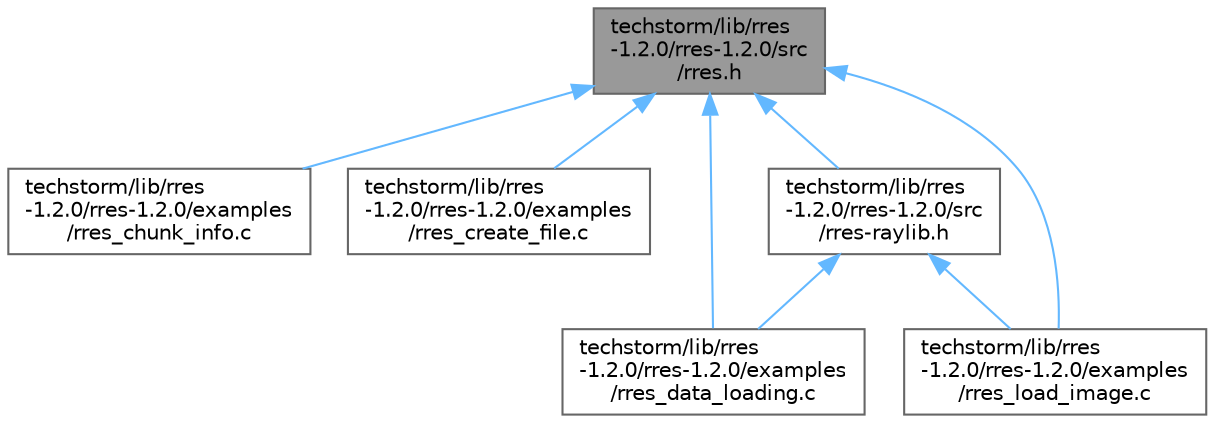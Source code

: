 digraph "techstorm/lib/rres-1.2.0/rres-1.2.0/src/rres.h"
{
 // LATEX_PDF_SIZE
  bgcolor="transparent";
  edge [fontname=Helvetica,fontsize=10,labelfontname=Helvetica,labelfontsize=10];
  node [fontname=Helvetica,fontsize=10,shape=box,height=0.2,width=0.4];
  Node1 [id="Node000001",label="techstorm/lib/rres\l-1.2.0/rres-1.2.0/src\l/rres.h",height=0.2,width=0.4,color="gray40", fillcolor="grey60", style="filled", fontcolor="black",tooltip=" "];
  Node1 -> Node2 [id="edge1_Node000001_Node000002",dir="back",color="steelblue1",style="solid",tooltip=" "];
  Node2 [id="Node000002",label="techstorm/lib/rres\l-1.2.0/rres-1.2.0/examples\l/rres_chunk_info.c",height=0.2,width=0.4,color="grey40", fillcolor="white", style="filled",URL="$rres__chunk__info_8c.html",tooltip=" "];
  Node1 -> Node3 [id="edge2_Node000001_Node000003",dir="back",color="steelblue1",style="solid",tooltip=" "];
  Node3 [id="Node000003",label="techstorm/lib/rres\l-1.2.0/rres-1.2.0/examples\l/rres_create_file.c",height=0.2,width=0.4,color="grey40", fillcolor="white", style="filled",URL="$rres__create__file_8c.html",tooltip=" "];
  Node1 -> Node4 [id="edge3_Node000001_Node000004",dir="back",color="steelblue1",style="solid",tooltip=" "];
  Node4 [id="Node000004",label="techstorm/lib/rres\l-1.2.0/rres-1.2.0/examples\l/rres_data_loading.c",height=0.2,width=0.4,color="grey40", fillcolor="white", style="filled",URL="$rres__data__loading_8c.html",tooltip=" "];
  Node1 -> Node5 [id="edge4_Node000001_Node000005",dir="back",color="steelblue1",style="solid",tooltip=" "];
  Node5 [id="Node000005",label="techstorm/lib/rres\l-1.2.0/rres-1.2.0/examples\l/rres_load_image.c",height=0.2,width=0.4,color="grey40", fillcolor="white", style="filled",URL="$rres__load__image_8c.html",tooltip=" "];
  Node1 -> Node6 [id="edge5_Node000001_Node000006",dir="back",color="steelblue1",style="solid",tooltip=" "];
  Node6 [id="Node000006",label="techstorm/lib/rres\l-1.2.0/rres-1.2.0/src\l/rres-raylib.h",height=0.2,width=0.4,color="grey40", fillcolor="white", style="filled",URL="$rres-raylib_8h.html",tooltip=" "];
  Node6 -> Node4 [id="edge6_Node000006_Node000004",dir="back",color="steelblue1",style="solid",tooltip=" "];
  Node6 -> Node5 [id="edge7_Node000006_Node000005",dir="back",color="steelblue1",style="solid",tooltip=" "];
}
